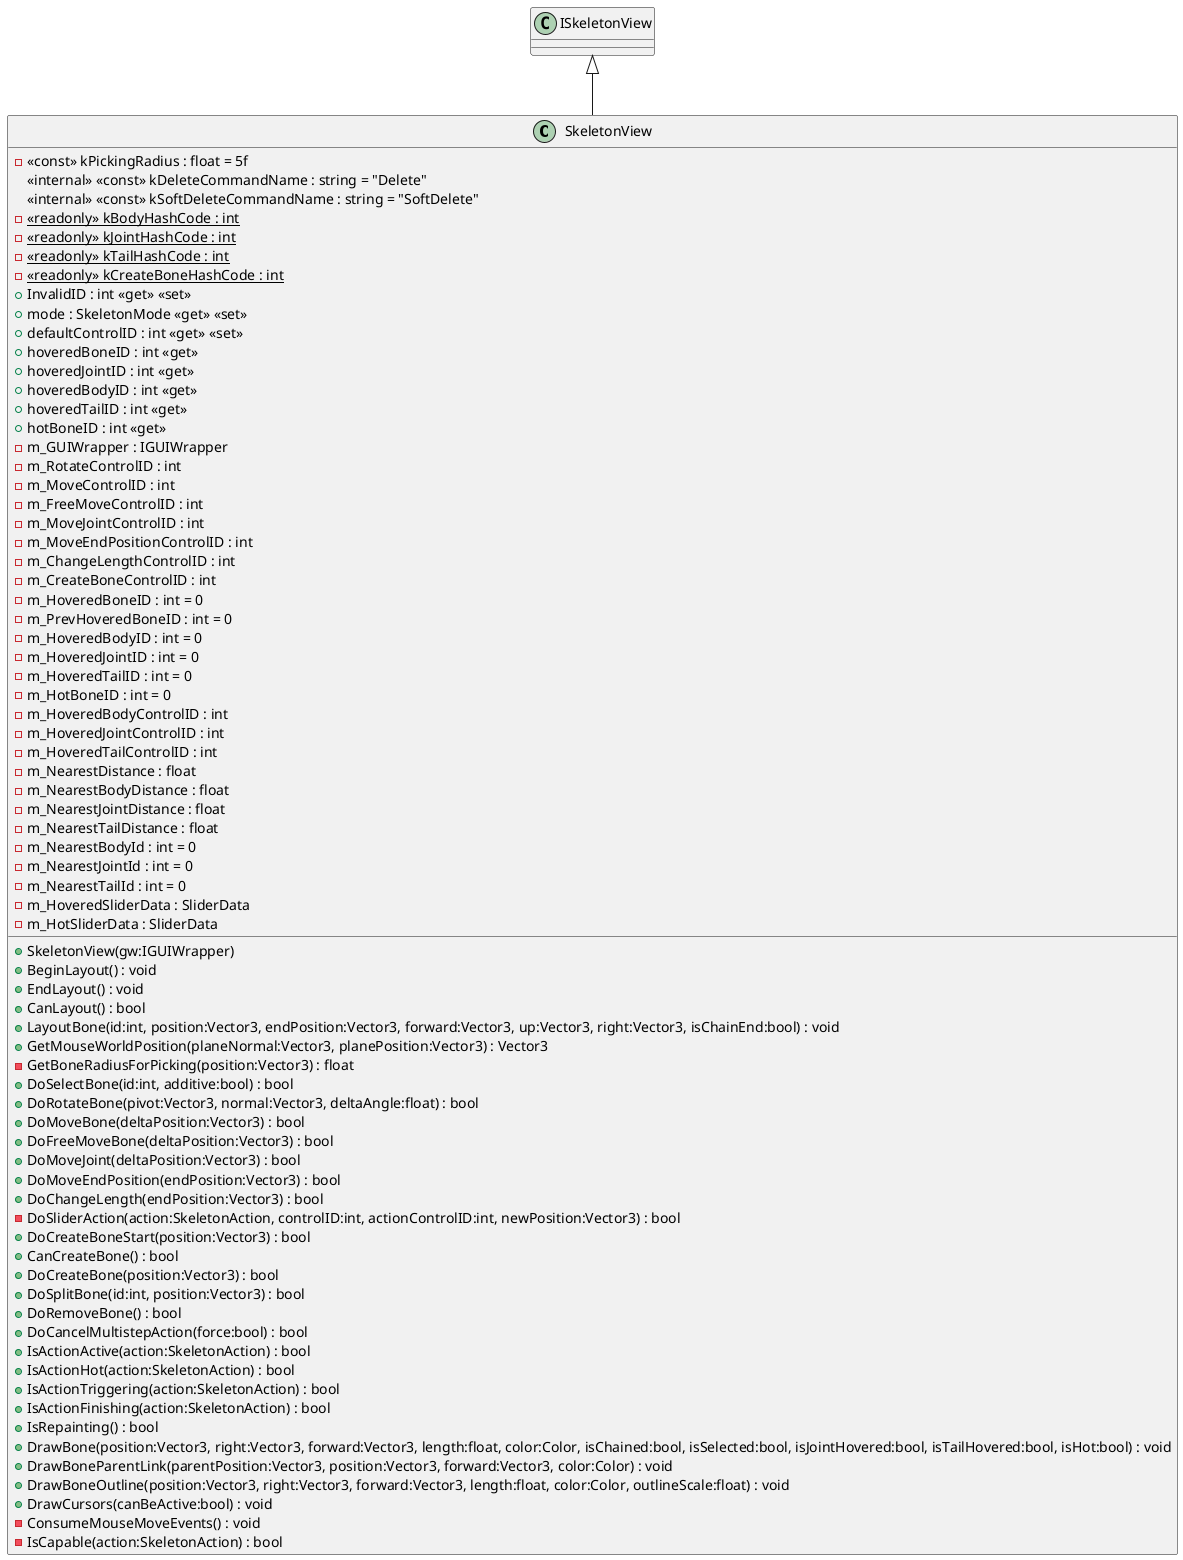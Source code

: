 @startuml
class SkeletonView {
    - <<const>> kPickingRadius : float = 5f
    <<internal>> <<const>> kDeleteCommandName : string = "Delete"
    <<internal>> <<const>> kSoftDeleteCommandName : string = "SoftDelete"
    - {static} <<readonly>> kBodyHashCode : int
    - {static} <<readonly>> kJointHashCode : int
    - {static} <<readonly>> kTailHashCode : int
    - {static} <<readonly>> kCreateBoneHashCode : int
    + InvalidID : int <<get>> <<set>>
    + mode : SkeletonMode <<get>> <<set>>
    + defaultControlID : int <<get>> <<set>>
    + hoveredBoneID : int <<get>>
    + hoveredJointID : int <<get>>
    + hoveredBodyID : int <<get>>
    + hoveredTailID : int <<get>>
    + hotBoneID : int <<get>>
    - m_GUIWrapper : IGUIWrapper
    - m_RotateControlID : int
    - m_MoveControlID : int
    - m_FreeMoveControlID : int
    - m_MoveJointControlID : int
    - m_MoveEndPositionControlID : int
    - m_ChangeLengthControlID : int
    - m_CreateBoneControlID : int
    - m_HoveredBoneID : int = 0
    - m_PrevHoveredBoneID : int = 0
    - m_HoveredBodyID : int = 0
    - m_HoveredJointID : int = 0
    - m_HoveredTailID : int = 0
    - m_HotBoneID : int = 0
    - m_HoveredBodyControlID : int
    - m_HoveredJointControlID : int
    - m_HoveredTailControlID : int
    - m_NearestDistance : float
    - m_NearestBodyDistance : float
    - m_NearestJointDistance : float
    - m_NearestTailDistance : float
    - m_NearestBodyId : int = 0
    - m_NearestJointId : int = 0
    - m_NearestTailId : int = 0
    - m_HoveredSliderData : SliderData
    - m_HotSliderData : SliderData
    + SkeletonView(gw:IGUIWrapper)
    + BeginLayout() : void
    + EndLayout() : void
    + CanLayout() : bool
    + LayoutBone(id:int, position:Vector3, endPosition:Vector3, forward:Vector3, up:Vector3, right:Vector3, isChainEnd:bool) : void
    + GetMouseWorldPosition(planeNormal:Vector3, planePosition:Vector3) : Vector3
    - GetBoneRadiusForPicking(position:Vector3) : float
    + DoSelectBone(id:int, additive:bool) : bool
    + DoRotateBone(pivot:Vector3, normal:Vector3, deltaAngle:float) : bool
    + DoMoveBone(deltaPosition:Vector3) : bool
    + DoFreeMoveBone(deltaPosition:Vector3) : bool
    + DoMoveJoint(deltaPosition:Vector3) : bool
    + DoMoveEndPosition(endPosition:Vector3) : bool
    + DoChangeLength(endPosition:Vector3) : bool
    - DoSliderAction(action:SkeletonAction, controlID:int, actionControlID:int, newPosition:Vector3) : bool
    + DoCreateBoneStart(position:Vector3) : bool
    + CanCreateBone() : bool
    + DoCreateBone(position:Vector3) : bool
    + DoSplitBone(id:int, position:Vector3) : bool
    + DoRemoveBone() : bool
    + DoCancelMultistepAction(force:bool) : bool
    + IsActionActive(action:SkeletonAction) : bool
    + IsActionHot(action:SkeletonAction) : bool
    + IsActionTriggering(action:SkeletonAction) : bool
    + IsActionFinishing(action:SkeletonAction) : bool
    + IsRepainting() : bool
    + DrawBone(position:Vector3, right:Vector3, forward:Vector3, length:float, color:Color, isChained:bool, isSelected:bool, isJointHovered:bool, isTailHovered:bool, isHot:bool) : void
    + DrawBoneParentLink(parentPosition:Vector3, position:Vector3, forward:Vector3, color:Color) : void
    + DrawBoneOutline(position:Vector3, right:Vector3, forward:Vector3, length:float, color:Color, outlineScale:float) : void
    + DrawCursors(canBeActive:bool) : void
    - ConsumeMouseMoveEvents() : void
    - IsCapable(action:SkeletonAction) : bool
}
ISkeletonView <|-- SkeletonView
@enduml
